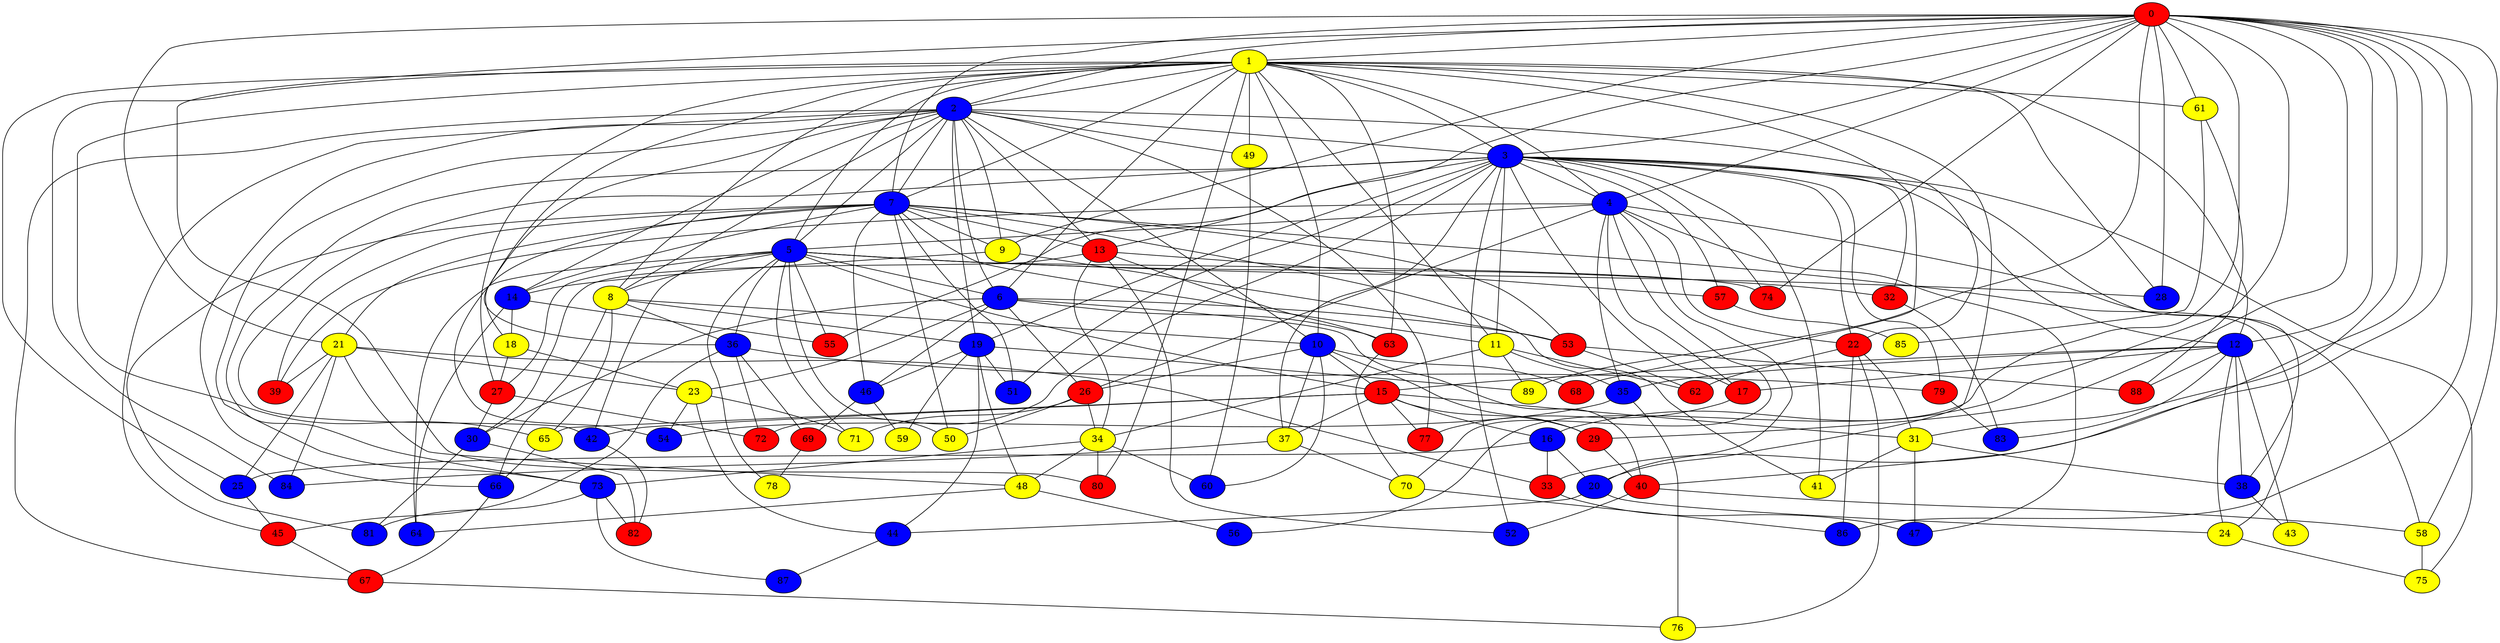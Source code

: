 graph {
0 [style = filled fillcolor = red];
1 [style = filled fillcolor = yellow];
2 [style = filled fillcolor = blue];
3 [style = filled fillcolor = blue];
4 [style = filled fillcolor = blue];
5 [style = filled fillcolor = blue];
6 [style = filled fillcolor = blue];
7 [style = filled fillcolor = blue];
8 [style = filled fillcolor = yellow];
9 [style = filled fillcolor = yellow];
10 [style = filled fillcolor = blue];
11 [style = filled fillcolor = yellow];
12 [style = filled fillcolor = blue];
13 [style = filled fillcolor = red];
14 [style = filled fillcolor = blue];
15 [style = filled fillcolor = red];
16 [style = filled fillcolor = blue];
17 [style = filled fillcolor = red];
18 [style = filled fillcolor = yellow];
19 [style = filled fillcolor = blue];
20 [style = filled fillcolor = blue];
21 [style = filled fillcolor = yellow];
22 [style = filled fillcolor = red];
23 [style = filled fillcolor = yellow];
24 [style = filled fillcolor = yellow];
25 [style = filled fillcolor = blue];
26 [style = filled fillcolor = red];
27 [style = filled fillcolor = red];
28 [style = filled fillcolor = blue];
29 [style = filled fillcolor = red];
30 [style = filled fillcolor = blue];
31 [style = filled fillcolor = yellow];
32 [style = filled fillcolor = red];
33 [style = filled fillcolor = red];
34 [style = filled fillcolor = yellow];
35 [style = filled fillcolor = blue];
36 [style = filled fillcolor = blue];
37 [style = filled fillcolor = yellow];
38 [style = filled fillcolor = blue];
39 [style = filled fillcolor = red];
40 [style = filled fillcolor = red];
41 [style = filled fillcolor = yellow];
42 [style = filled fillcolor = blue];
43 [style = filled fillcolor = yellow];
44 [style = filled fillcolor = blue];
45 [style = filled fillcolor = red];
46 [style = filled fillcolor = blue];
47 [style = filled fillcolor = blue];
48 [style = filled fillcolor = yellow];
49 [style = filled fillcolor = yellow];
50 [style = filled fillcolor = yellow];
51 [style = filled fillcolor = blue];
52 [style = filled fillcolor = blue];
53 [style = filled fillcolor = red];
54 [style = filled fillcolor = blue];
55 [style = filled fillcolor = red];
56 [style = filled fillcolor = blue];
57 [style = filled fillcolor = red];
58 [style = filled fillcolor = yellow];
59 [style = filled fillcolor = yellow];
60 [style = filled fillcolor = blue];
61 [style = filled fillcolor = yellow];
62 [style = filled fillcolor = red];
63 [style = filled fillcolor = red];
64 [style = filled fillcolor = blue];
65 [style = filled fillcolor = yellow];
66 [style = filled fillcolor = blue];
67 [style = filled fillcolor = red];
68 [style = filled fillcolor = red];
69 [style = filled fillcolor = red];
70 [style = filled fillcolor = yellow];
71 [style = filled fillcolor = yellow];
72 [style = filled fillcolor = red];
73 [style = filled fillcolor = blue];
74 [style = filled fillcolor = red];
75 [style = filled fillcolor = yellow];
76 [style = filled fillcolor = yellow];
77 [style = filled fillcolor = red];
78 [style = filled fillcolor = yellow];
79 [style = filled fillcolor = red];
80 [style = filled fillcolor = red];
81 [style = filled fillcolor = blue];
82 [style = filled fillcolor = red];
83 [style = filled fillcolor = blue];
84 [style = filled fillcolor = blue];
85 [style = filled fillcolor = yellow];
86 [style = filled fillcolor = blue];
87 [style = filled fillcolor = blue];
88 [style = filled fillcolor = red];
89 [style = filled fillcolor = yellow];
0 -- 4;
0 -- 3;
0 -- 2;
0 -- 1;
0 -- 7;
0 -- 9;
0 -- 12;
0 -- 13;
0 -- 16;
0 -- 21;
0 -- 28;
0 -- 29;
0 -- 31;
0 -- 33;
0 -- 40;
0 -- 56;
0 -- 58;
0 -- 61;
0 -- 74;
0 -- 80;
0 -- 86;
0 -- 89;
1 -- 2;
1 -- 3;
1 -- 4;
1 -- 5;
1 -- 6;
1 -- 7;
1 -- 8;
1 -- 10;
1 -- 11;
1 -- 12;
1 -- 20;
1 -- 25;
1 -- 27;
1 -- 28;
1 -- 36;
1 -- 49;
1 -- 61;
1 -- 63;
1 -- 65;
1 -- 68;
1 -- 80;
1 -- 84;
2 -- 3;
2 -- 5;
2 -- 6;
2 -- 7;
2 -- 8;
2 -- 9;
2 -- 10;
2 -- 13;
2 -- 14;
2 -- 18;
2 -- 19;
2 -- 22;
2 -- 45;
2 -- 49;
2 -- 66;
2 -- 67;
2 -- 73;
2 -- 77;
3 -- 4;
3 -- 11;
3 -- 12;
3 -- 17;
3 -- 19;
3 -- 22;
3 -- 32;
3 -- 37;
3 -- 38;
3 -- 41;
3 -- 42;
3 -- 51;
3 -- 52;
3 -- 55;
3 -- 57;
3 -- 72;
3 -- 73;
3 -- 74;
3 -- 75;
3 -- 79;
4 -- 5;
4 -- 17;
4 -- 20;
4 -- 22;
4 -- 26;
4 -- 35;
4 -- 39;
4 -- 47;
4 -- 58;
4 -- 70;
5 -- 6;
5 -- 8;
5 -- 15;
5 -- 27;
5 -- 28;
5 -- 32;
5 -- 36;
5 -- 42;
5 -- 50;
5 -- 55;
5 -- 64;
5 -- 71;
5 -- 74;
5 -- 78;
6 -- 23;
6 -- 26;
6 -- 30;
6 -- 40;
6 -- 46;
6 -- 53;
6 -- 63;
7 -- 9;
7 -- 11;
7 -- 13;
7 -- 14;
7 -- 21;
7 -- 24;
7 -- 39;
7 -- 41;
7 -- 46;
7 -- 50;
7 -- 51;
7 -- 53;
7 -- 54;
7 -- 81;
8 -- 10;
8 -- 19;
8 -- 36;
8 -- 65;
8 -- 66;
9 -- 14;
9 -- 53;
10 -- 15;
10 -- 26;
10 -- 29;
10 -- 37;
10 -- 60;
10 -- 68;
11 -- 34;
11 -- 35;
11 -- 62;
11 -- 89;
12 -- 15;
12 -- 17;
12 -- 24;
12 -- 35;
12 -- 38;
12 -- 43;
12 -- 83;
12 -- 88;
13 -- 30;
13 -- 34;
13 -- 52;
13 -- 57;
13 -- 63;
14 -- 18;
14 -- 55;
14 -- 64;
15 -- 16;
15 -- 29;
15 -- 31;
15 -- 37;
15 -- 42;
15 -- 65;
15 -- 77;
16 -- 20;
16 -- 25;
16 -- 33;
17 -- 77;
18 -- 23;
18 -- 27;
19 -- 44;
19 -- 46;
19 -- 48;
19 -- 51;
19 -- 59;
19 -- 89;
20 -- 24;
20 -- 44;
21 -- 23;
21 -- 25;
21 -- 33;
21 -- 39;
21 -- 48;
21 -- 84;
22 -- 31;
22 -- 62;
22 -- 76;
22 -- 86;
23 -- 44;
23 -- 54;
23 -- 71;
24 -- 75;
25 -- 45;
26 -- 34;
26 -- 50;
26 -- 71;
27 -- 30;
27 -- 72;
29 -- 40;
30 -- 81;
30 -- 82;
31 -- 38;
31 -- 41;
31 -- 47;
32 -- 83;
33 -- 47;
34 -- 48;
34 -- 60;
34 -- 73;
34 -- 80;
35 -- 54;
35 -- 76;
36 -- 45;
36 -- 69;
36 -- 72;
36 -- 79;
37 -- 70;
37 -- 84;
38 -- 43;
40 -- 52;
40 -- 58;
42 -- 82;
44 -- 87;
45 -- 67;
46 -- 59;
46 -- 69;
48 -- 56;
48 -- 64;
49 -- 60;
53 -- 62;
53 -- 88;
57 -- 85;
58 -- 75;
61 -- 85;
61 -- 88;
63 -- 70;
65 -- 66;
66 -- 67;
67 -- 76;
69 -- 78;
70 -- 86;
73 -- 81;
73 -- 82;
73 -- 87;
79 -- 83;
}
